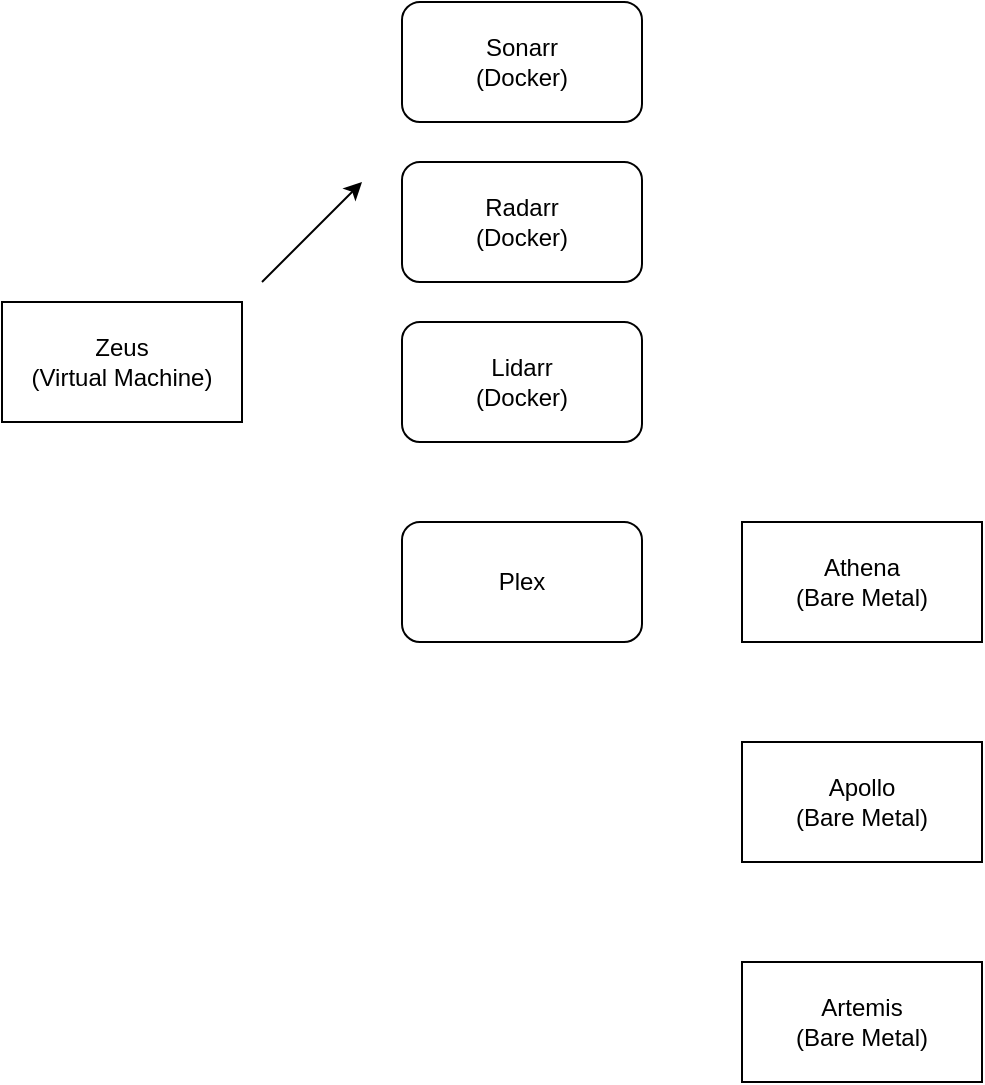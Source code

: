 <mxfile version="20.8.23" type="github">
  <diagram name="Page-1" id="wjxmt_SJUxQcoUNMzgTy">
    <mxGraphModel dx="922" dy="710" grid="1" gridSize="10" guides="1" tooltips="1" connect="1" arrows="1" fold="1" page="1" pageScale="1" pageWidth="850" pageHeight="1100" math="0" shadow="0">
      <root>
        <mxCell id="0" />
        <mxCell id="1" parent="0" />
        <mxCell id="6zHi9zIxiG5zEpNr_IKy-1" value="Zeus&lt;br&gt;(Virtual Machine)" style="rounded=0;whiteSpace=wrap;html=1;" vertex="1" parent="1">
          <mxGeometry x="230" y="250" width="120" height="60" as="geometry" />
        </mxCell>
        <mxCell id="6zHi9zIxiG5zEpNr_IKy-2" value="" style="endArrow=classic;html=1;rounded=0;" edge="1" parent="1">
          <mxGeometry width="50" height="50" relative="1" as="geometry">
            <mxPoint x="360" y="240" as="sourcePoint" />
            <mxPoint x="410" y="190" as="targetPoint" />
          </mxGeometry>
        </mxCell>
        <mxCell id="6zHi9zIxiG5zEpNr_IKy-3" value="Sonarr&lt;br&gt;(Docker)" style="rounded=1;whiteSpace=wrap;html=1;" vertex="1" parent="1">
          <mxGeometry x="430" y="100" width="120" height="60" as="geometry" />
        </mxCell>
        <mxCell id="6zHi9zIxiG5zEpNr_IKy-4" value="Lidarr&lt;br&gt;(Docker)" style="rounded=1;whiteSpace=wrap;html=1;" vertex="1" parent="1">
          <mxGeometry x="430" y="260" width="120" height="60" as="geometry" />
        </mxCell>
        <mxCell id="6zHi9zIxiG5zEpNr_IKy-5" value="Radarr&lt;br&gt;(Docker)" style="rounded=1;whiteSpace=wrap;html=1;" vertex="1" parent="1">
          <mxGeometry x="430" y="180" width="120" height="60" as="geometry" />
        </mxCell>
        <mxCell id="6zHi9zIxiG5zEpNr_IKy-6" value="Athena&lt;br&gt;(Bare Metal)" style="rounded=0;whiteSpace=wrap;html=1;" vertex="1" parent="1">
          <mxGeometry x="600" y="360" width="120" height="60" as="geometry" />
        </mxCell>
        <mxCell id="6zHi9zIxiG5zEpNr_IKy-7" value="Plex" style="rounded=1;whiteSpace=wrap;html=1;" vertex="1" parent="1">
          <mxGeometry x="430" y="360" width="120" height="60" as="geometry" />
        </mxCell>
        <mxCell id="6zHi9zIxiG5zEpNr_IKy-8" value="Apollo&lt;br&gt;(Bare Metal)" style="rounded=0;whiteSpace=wrap;html=1;" vertex="1" parent="1">
          <mxGeometry x="600" y="470" width="120" height="60" as="geometry" />
        </mxCell>
        <mxCell id="6zHi9zIxiG5zEpNr_IKy-9" value="Artemis&lt;br&gt;(Bare Metal)" style="rounded=0;whiteSpace=wrap;html=1;" vertex="1" parent="1">
          <mxGeometry x="600" y="580" width="120" height="60" as="geometry" />
        </mxCell>
      </root>
    </mxGraphModel>
  </diagram>
</mxfile>
